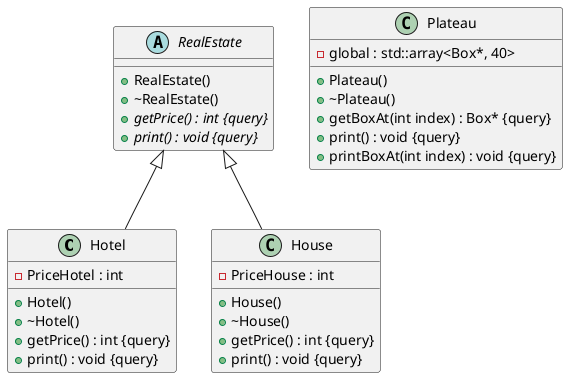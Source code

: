 @startuml





/' Objects '/

class Hotel {
	+Hotel()
	+~Hotel()
	-PriceHotel : int
	+getPrice() : int {query}
	+print() : void {query}
}


class House {
	+House()
	+~House()
	-PriceHouse : int
	+getPrice() : int {query}
	+print() : void {query}
}


class Plateau {
	+Plateau()
	+~Plateau()
	+getBoxAt(int index) : Box* {query}
	-global : std::array<Box*, 40>
	+print() : void {query}
	+printBoxAt(int index) : void {query}
}


abstract class RealEstate {
	+RealEstate()
	+~RealEstate()
	+{abstract} getPrice() : int {query}
	+{abstract} print() : void {query}
}





/' Inheritance relationships '/

.RealEstate <|-- .Hotel


.RealEstate <|-- .House





/' Aggregation relationships '/





/' Nested objects '/



@enduml
